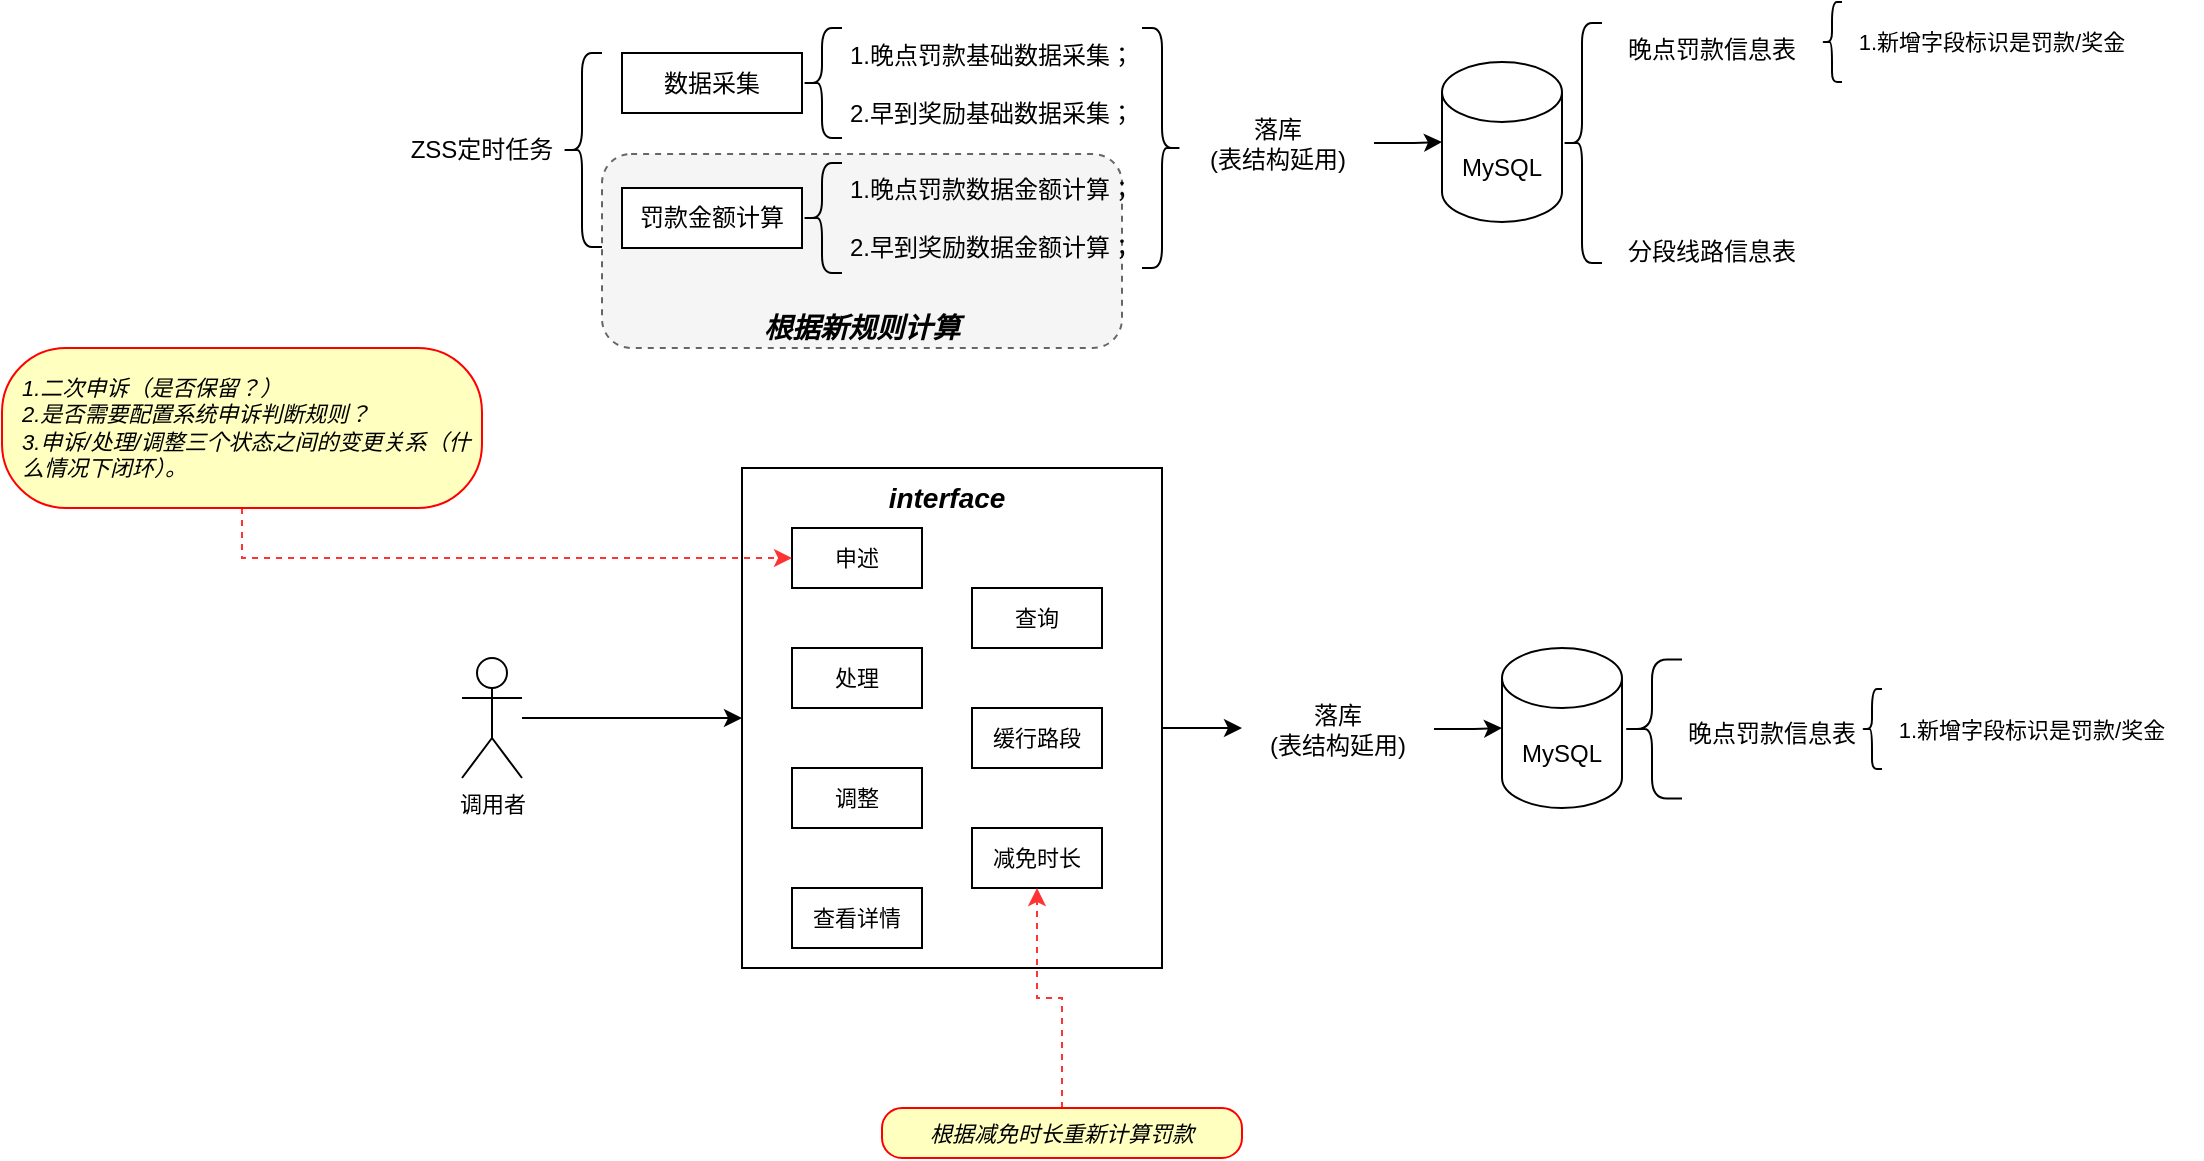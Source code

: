 <mxfile version="15.9.4" type="github">
  <diagram id="G8VuchcI1mCE1RwJLLVs" name="第 1 页">
    <mxGraphModel dx="2500" dy="941" grid="1" gridSize="10" guides="1" tooltips="1" connect="1" arrows="1" fold="1" page="1" pageScale="1" pageWidth="827" pageHeight="1169" math="0" shadow="0">
      <root>
        <mxCell id="0" />
        <mxCell id="1" parent="0" />
        <mxCell id="lmvJmJvYwdmE9mu-P-zr-45" style="edgeStyle=orthogonalEdgeStyle;rounded=0;orthogonalLoop=1;jettySize=auto;html=1;exitX=1;exitY=0.5;exitDx=0;exitDy=0;fontSize=14;fontColor=#000000;strokeColor=#000000;" edge="1" parent="1" source="lmvJmJvYwdmE9mu-P-zr-33" target="lmvJmJvYwdmE9mu-P-zr-39">
          <mxGeometry relative="1" as="geometry">
            <Array as="points">
              <mxPoint x="310" y="380" />
            </Array>
          </mxGeometry>
        </mxCell>
        <mxCell id="lmvJmJvYwdmE9mu-P-zr-33" value="" style="rounded=0;whiteSpace=wrap;html=1;fontSize=11;" vertex="1" parent="1">
          <mxGeometry x="100" y="250" width="210" height="250" as="geometry" />
        </mxCell>
        <mxCell id="lmvJmJvYwdmE9mu-P-zr-18" value="" style="rounded=1;whiteSpace=wrap;html=1;dashed=1;fillColor=#f5f5f5;fontColor=#333333;strokeColor=#666666;" vertex="1" parent="1">
          <mxGeometry x="30" y="93" width="260" height="97" as="geometry" />
        </mxCell>
        <mxCell id="lmvJmJvYwdmE9mu-P-zr-1" value="数据采集" style="rounded=0;whiteSpace=wrap;html=1;" vertex="1" parent="1">
          <mxGeometry x="40" y="42.5" width="90" height="30" as="geometry" />
        </mxCell>
        <mxCell id="lmvJmJvYwdmE9mu-P-zr-2" value="" style="shape=curlyBracket;whiteSpace=wrap;html=1;rounded=1;" vertex="1" parent="1">
          <mxGeometry x="130" y="30" width="20" height="55" as="geometry" />
        </mxCell>
        <mxCell id="lmvJmJvYwdmE9mu-P-zr-3" value="1.晚点罚款基础数据采集；&lt;br&gt;&lt;br&gt;2.早到奖励基础数据采集；" style="text;html=1;strokeColor=none;fillColor=none;align=center;verticalAlign=middle;whiteSpace=wrap;rounded=0;" vertex="1" parent="1">
          <mxGeometry x="140" y="32.5" width="170" height="50" as="geometry" />
        </mxCell>
        <mxCell id="lmvJmJvYwdmE9mu-P-zr-4" value="罚款金额计算" style="rounded=0;whiteSpace=wrap;html=1;" vertex="1" parent="1">
          <mxGeometry x="40" y="110" width="90" height="30" as="geometry" />
        </mxCell>
        <mxCell id="lmvJmJvYwdmE9mu-P-zr-5" value="" style="shape=curlyBracket;whiteSpace=wrap;html=1;rounded=1;" vertex="1" parent="1">
          <mxGeometry x="130" y="97.5" width="20" height="55" as="geometry" />
        </mxCell>
        <mxCell id="lmvJmJvYwdmE9mu-P-zr-6" value="1.晚点罚款数据金额计算；&lt;br&gt;&lt;br&gt;2.早到奖励数据金额计算；" style="text;html=1;strokeColor=none;fillColor=none;align=center;verticalAlign=middle;whiteSpace=wrap;rounded=0;" vertex="1" parent="1">
          <mxGeometry x="150" y="100" width="150" height="50" as="geometry" />
        </mxCell>
        <mxCell id="lmvJmJvYwdmE9mu-P-zr-7" value="" style="shape=curlyBracket;whiteSpace=wrap;html=1;rounded=1;" vertex="1" parent="1">
          <mxGeometry x="10" y="42.5" width="20" height="97" as="geometry" />
        </mxCell>
        <mxCell id="lmvJmJvYwdmE9mu-P-zr-8" value="ZSS定时任务" style="text;html=1;strokeColor=none;fillColor=none;align=center;verticalAlign=middle;whiteSpace=wrap;rounded=0;" vertex="1" parent="1">
          <mxGeometry x="-70" y="76" width="80" height="30" as="geometry" />
        </mxCell>
        <mxCell id="lmvJmJvYwdmE9mu-P-zr-9" value="" style="shape=curlyBracket;whiteSpace=wrap;html=1;rounded=1;flipH=1;" vertex="1" parent="1">
          <mxGeometry x="300" y="30" width="20" height="120" as="geometry" />
        </mxCell>
        <mxCell id="lmvJmJvYwdmE9mu-P-zr-12" value="" style="edgeStyle=orthogonalEdgeStyle;rounded=0;orthogonalLoop=1;jettySize=auto;html=1;" edge="1" parent="1" source="lmvJmJvYwdmE9mu-P-zr-10" target="lmvJmJvYwdmE9mu-P-zr-11">
          <mxGeometry relative="1" as="geometry" />
        </mxCell>
        <mxCell id="lmvJmJvYwdmE9mu-P-zr-10" value="落库&lt;br&gt;(表结构延用)" style="text;html=1;strokeColor=none;fillColor=none;align=center;verticalAlign=middle;whiteSpace=wrap;rounded=0;" vertex="1" parent="1">
          <mxGeometry x="320" y="72.5" width="96" height="30" as="geometry" />
        </mxCell>
        <mxCell id="lmvJmJvYwdmE9mu-P-zr-11" value="&lt;span&gt;MySQL&lt;/span&gt;" style="shape=cylinder3;whiteSpace=wrap;html=1;boundedLbl=1;backgroundOutline=1;size=15;" vertex="1" parent="1">
          <mxGeometry x="450" y="47" width="60" height="80" as="geometry" />
        </mxCell>
        <mxCell id="lmvJmJvYwdmE9mu-P-zr-13" value="" style="shape=curlyBracket;whiteSpace=wrap;html=1;rounded=1;" vertex="1" parent="1">
          <mxGeometry x="510" y="27.5" width="20" height="120" as="geometry" />
        </mxCell>
        <mxCell id="lmvJmJvYwdmE9mu-P-zr-14" value="晚点罚款信息表&lt;br&gt;&lt;br&gt;&lt;br&gt;&lt;br&gt;&lt;br&gt;&lt;br&gt;&lt;br&gt;分段线路信息表" style="text;html=1;strokeColor=none;fillColor=none;align=center;verticalAlign=middle;whiteSpace=wrap;rounded=0;" vertex="1" parent="1">
          <mxGeometry x="510" y="57" width="150" height="67" as="geometry" />
        </mxCell>
        <mxCell id="lmvJmJvYwdmE9mu-P-zr-19" value="根据新规则计算" style="text;html=1;strokeColor=none;fillColor=none;align=center;verticalAlign=middle;whiteSpace=wrap;rounded=0;dashed=1;fontStyle=3;fontSize=14;" vertex="1" parent="1">
          <mxGeometry x="90" y="170" width="140" height="20" as="geometry" />
        </mxCell>
        <mxCell id="lmvJmJvYwdmE9mu-P-zr-21" value="" style="shape=curlyBracket;whiteSpace=wrap;html=1;rounded=1;fontSize=14;size=0.5;" vertex="1" parent="1">
          <mxGeometry x="640" y="17" width="10" height="40" as="geometry" />
        </mxCell>
        <mxCell id="lmvJmJvYwdmE9mu-P-zr-22" value="&lt;font style=&quot;font-size: 11px&quot;&gt;1.新增字段标识是罚款/奖金&lt;/font&gt;" style="text;html=1;strokeColor=none;fillColor=none;align=center;verticalAlign=middle;whiteSpace=wrap;rounded=0;fontSize=14;" vertex="1" parent="1">
          <mxGeometry x="640" y="17" width="170" height="38" as="geometry" />
        </mxCell>
        <mxCell id="lmvJmJvYwdmE9mu-P-zr-23" value="申述" style="rounded=0;whiteSpace=wrap;html=1;fontSize=11;" vertex="1" parent="1">
          <mxGeometry x="125" y="280" width="65" height="30" as="geometry" />
        </mxCell>
        <mxCell id="lmvJmJvYwdmE9mu-P-zr-24" value="处理" style="rounded=0;whiteSpace=wrap;html=1;fontSize=11;" vertex="1" parent="1">
          <mxGeometry x="125" y="340" width="65" height="30" as="geometry" />
        </mxCell>
        <mxCell id="lmvJmJvYwdmE9mu-P-zr-25" value="调整" style="rounded=0;whiteSpace=wrap;html=1;fontSize=11;" vertex="1" parent="1">
          <mxGeometry x="125" y="400" width="65" height="30" as="geometry" />
        </mxCell>
        <mxCell id="lmvJmJvYwdmE9mu-P-zr-26" value="查看详情" style="rounded=0;whiteSpace=wrap;html=1;fontSize=11;" vertex="1" parent="1">
          <mxGeometry x="125" y="460" width="65" height="30" as="geometry" />
        </mxCell>
        <mxCell id="lmvJmJvYwdmE9mu-P-zr-27" value="查询" style="rounded=0;whiteSpace=wrap;html=1;fontSize=11;" vertex="1" parent="1">
          <mxGeometry x="215" y="310" width="65" height="30" as="geometry" />
        </mxCell>
        <mxCell id="lmvJmJvYwdmE9mu-P-zr-28" value="缓行路段" style="rounded=0;whiteSpace=wrap;html=1;fontSize=11;" vertex="1" parent="1">
          <mxGeometry x="215" y="370" width="65" height="30" as="geometry" />
        </mxCell>
        <mxCell id="lmvJmJvYwdmE9mu-P-zr-29" value="减免时长" style="rounded=0;whiteSpace=wrap;html=1;fontSize=11;" vertex="1" parent="1">
          <mxGeometry x="215" y="430" width="65" height="30" as="geometry" />
        </mxCell>
        <mxCell id="lmvJmJvYwdmE9mu-P-zr-32" style="edgeStyle=orthogonalEdgeStyle;rounded=0;orthogonalLoop=1;jettySize=auto;html=1;exitX=0.5;exitY=0;exitDx=0;exitDy=0;entryX=0.5;entryY=1;entryDx=0;entryDy=0;fontSize=11;dashed=1;strokeColor=#FF3333;" edge="1" parent="1" source="lmvJmJvYwdmE9mu-P-zr-30" target="lmvJmJvYwdmE9mu-P-zr-29">
          <mxGeometry relative="1" as="geometry" />
        </mxCell>
        <mxCell id="lmvJmJvYwdmE9mu-P-zr-30" value="根据减免时长重新计算罚款" style="rounded=1;whiteSpace=wrap;html=1;arcSize=40;fontColor=#000000;fillColor=#ffffc0;strokeColor=#ff0000;fontSize=11;fontStyle=2" vertex="1" parent="1">
          <mxGeometry x="170" y="570" width="180" height="25" as="geometry" />
        </mxCell>
        <mxCell id="lmvJmJvYwdmE9mu-P-zr-35" style="edgeStyle=orthogonalEdgeStyle;rounded=0;orthogonalLoop=1;jettySize=auto;html=1;entryX=0;entryY=0.5;entryDx=0;entryDy=0;fontSize=11;strokeColor=#000000;fontColor=#000000;" edge="1" parent="1" source="lmvJmJvYwdmE9mu-P-zr-34" target="lmvJmJvYwdmE9mu-P-zr-33">
          <mxGeometry relative="1" as="geometry" />
        </mxCell>
        <mxCell id="lmvJmJvYwdmE9mu-P-zr-34" value="调用者" style="shape=umlActor;verticalLabelPosition=bottom;verticalAlign=top;html=1;fontSize=11;" vertex="1" parent="1">
          <mxGeometry x="-40" y="345" width="30" height="60" as="geometry" />
        </mxCell>
        <mxCell id="lmvJmJvYwdmE9mu-P-zr-37" value="&lt;font style=&quot;font-size: 14px&quot;&gt;&lt;b&gt;&lt;i&gt;interface&lt;/i&gt;&lt;/b&gt;&lt;/font&gt;" style="text;html=1;strokeColor=none;fillColor=none;align=center;verticalAlign=middle;whiteSpace=wrap;rounded=0;fontSize=11;fontColor=#000000;" vertex="1" parent="1">
          <mxGeometry x="155" y="260" width="95" height="10" as="geometry" />
        </mxCell>
        <mxCell id="lmvJmJvYwdmE9mu-P-zr-38" value="" style="edgeStyle=orthogonalEdgeStyle;rounded=0;orthogonalLoop=1;jettySize=auto;html=1;" edge="1" parent="1" source="lmvJmJvYwdmE9mu-P-zr-39" target="lmvJmJvYwdmE9mu-P-zr-40">
          <mxGeometry relative="1" as="geometry" />
        </mxCell>
        <mxCell id="lmvJmJvYwdmE9mu-P-zr-39" value="落库&lt;br&gt;(表结构延用)" style="text;html=1;strokeColor=none;fillColor=none;align=center;verticalAlign=middle;whiteSpace=wrap;rounded=0;" vertex="1" parent="1">
          <mxGeometry x="350" y="365.5" width="96" height="30" as="geometry" />
        </mxCell>
        <mxCell id="lmvJmJvYwdmE9mu-P-zr-40" value="&lt;span&gt;MySQL&lt;/span&gt;" style="shape=cylinder3;whiteSpace=wrap;html=1;boundedLbl=1;backgroundOutline=1;size=15;" vertex="1" parent="1">
          <mxGeometry x="480" y="340" width="60" height="80" as="geometry" />
        </mxCell>
        <mxCell id="lmvJmJvYwdmE9mu-P-zr-41" value="" style="shape=curlyBracket;whiteSpace=wrap;html=1;rounded=1;" vertex="1" parent="1">
          <mxGeometry x="540" y="345.75" width="30" height="69.5" as="geometry" />
        </mxCell>
        <mxCell id="lmvJmJvYwdmE9mu-P-zr-42" value="晚点罚款信息表&lt;br&gt;&lt;br&gt;&lt;br&gt;&lt;br&gt;" style="text;html=1;strokeColor=none;fillColor=none;align=center;verticalAlign=middle;whiteSpace=wrap;rounded=0;" vertex="1" parent="1">
          <mxGeometry x="540" y="370" width="150" height="67" as="geometry" />
        </mxCell>
        <mxCell id="lmvJmJvYwdmE9mu-P-zr-43" value="" style="shape=curlyBracket;whiteSpace=wrap;html=1;rounded=1;fontSize=14;size=0.5;" vertex="1" parent="1">
          <mxGeometry x="660" y="360.5" width="10" height="40" as="geometry" />
        </mxCell>
        <mxCell id="lmvJmJvYwdmE9mu-P-zr-44" value="&lt;font style=&quot;font-size: 11px&quot;&gt;1.新增字段标识是罚款/奖金&lt;/font&gt;" style="text;html=1;strokeColor=none;fillColor=none;align=center;verticalAlign=middle;whiteSpace=wrap;rounded=0;fontSize=14;" vertex="1" parent="1">
          <mxGeometry x="660" y="360.5" width="170" height="38" as="geometry" />
        </mxCell>
        <mxCell id="lmvJmJvYwdmE9mu-P-zr-52" style="edgeStyle=orthogonalEdgeStyle;rounded=0;orthogonalLoop=1;jettySize=auto;html=1;exitX=0.5;exitY=1;exitDx=0;exitDy=0;entryX=0;entryY=0.5;entryDx=0;entryDy=0;fontSize=11;dashed=1;strokeColor=#FF3333;" edge="1" parent="1" source="lmvJmJvYwdmE9mu-P-zr-53" target="lmvJmJvYwdmE9mu-P-zr-23">
          <mxGeometry relative="1" as="geometry">
            <mxPoint x="225" y="210.0" as="targetPoint" />
          </mxGeometry>
        </mxCell>
        <mxCell id="lmvJmJvYwdmE9mu-P-zr-53" value="1.二次申诉（是否保留？）&lt;br&gt;2.是否需要配置系统申诉判断规则？&lt;br&gt;3.申诉/处理/调整三个状态之间的变更关系（什么情况下闭环）。" style="rounded=1;whiteSpace=wrap;html=1;arcSize=40;fontColor=#000000;fillColor=#ffffc0;strokeColor=#ff0000;fontSize=11;fontStyle=2;align=left;spacingLeft=8;" vertex="1" parent="1">
          <mxGeometry x="-270" y="190" width="240" height="80" as="geometry" />
        </mxCell>
      </root>
    </mxGraphModel>
  </diagram>
</mxfile>
